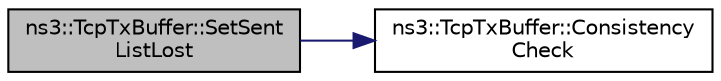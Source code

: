 digraph "ns3::TcpTxBuffer::SetSentListLost"
{
 // LATEX_PDF_SIZE
  edge [fontname="Helvetica",fontsize="10",labelfontname="Helvetica",labelfontsize="10"];
  node [fontname="Helvetica",fontsize="10",shape=record];
  rankdir="LR";
  Node1 [label="ns3::TcpTxBuffer::SetSent\lListLost",height=0.2,width=0.4,color="black", fillcolor="grey75", style="filled", fontcolor="black",tooltip="Set the entire sent list as lost (typically after an RTO)"];
  Node1 -> Node2 [color="midnightblue",fontsize="10",style="solid",fontname="Helvetica"];
  Node2 [label="ns3::TcpTxBuffer::Consistency\lCheck",height=0.2,width=0.4,color="black", fillcolor="white", style="filled",URL="$classns3_1_1_tcp_tx_buffer.html#a0d6e6e19c30a4bca5a83e987f89b8ecb",tooltip="Check if the values of sacked, lost, retrans, are in sync with the sent list."];
}
